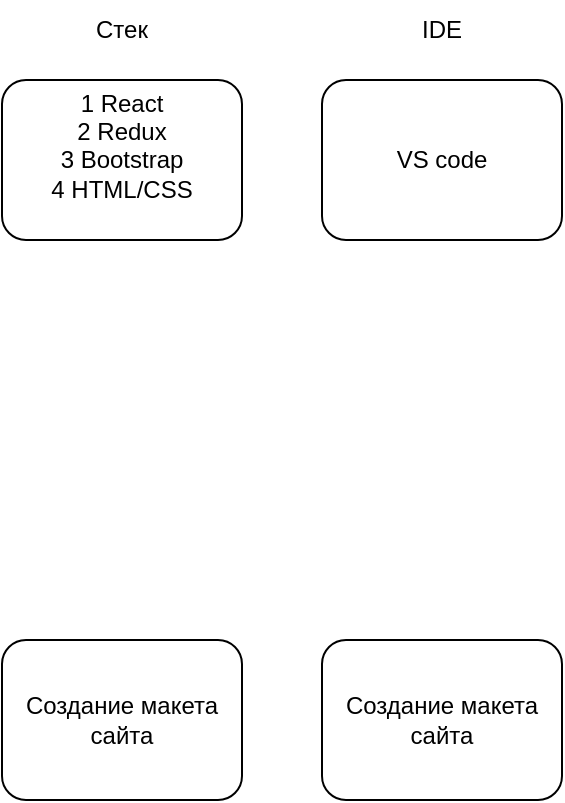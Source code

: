 <mxfile version="23.1.6" type="device">
  <diagram name="Страница — 1" id="7EPiWrNVia4B8mGLDEq6">
    <mxGraphModel dx="1434" dy="772" grid="1" gridSize="10" guides="1" tooltips="1" connect="1" arrows="1" fold="1" page="1" pageScale="1" pageWidth="827" pageHeight="1169" math="0" shadow="0">
      <root>
        <mxCell id="0" />
        <mxCell id="1" parent="0" />
        <mxCell id="TCfZW5FXmrU_JUrrhPPF-1" value="1 React&lt;br&gt;2 Redux&lt;br&gt;3 Bootstrap&lt;br&gt;4 HTML/CSS&lt;div&gt;&lt;br/&gt;&lt;/div&gt;" style="rounded=1;whiteSpace=wrap;html=1;" vertex="1" parent="1">
          <mxGeometry x="80" y="200" width="120" height="80" as="geometry" />
        </mxCell>
        <mxCell id="TCfZW5FXmrU_JUrrhPPF-2" value="Стек" style="text;html=1;align=center;verticalAlign=middle;whiteSpace=wrap;rounded=0;" vertex="1" parent="1">
          <mxGeometry x="110" y="160" width="60" height="30" as="geometry" />
        </mxCell>
        <mxCell id="TCfZW5FXmrU_JUrrhPPF-3" value="VS code" style="rounded=1;whiteSpace=wrap;html=1;" vertex="1" parent="1">
          <mxGeometry x="240" y="200" width="120" height="80" as="geometry" />
        </mxCell>
        <mxCell id="TCfZW5FXmrU_JUrrhPPF-4" value="IDE" style="text;html=1;align=center;verticalAlign=middle;whiteSpace=wrap;rounded=0;" vertex="1" parent="1">
          <mxGeometry x="270" y="160" width="60" height="30" as="geometry" />
        </mxCell>
        <mxCell id="TCfZW5FXmrU_JUrrhPPF-5" value="Создание макета сайта" style="rounded=1;whiteSpace=wrap;html=1;" vertex="1" parent="1">
          <mxGeometry x="80" y="480" width="120" height="80" as="geometry" />
        </mxCell>
        <mxCell id="TCfZW5FXmrU_JUrrhPPF-7" value="Создание макета сайта" style="rounded=1;whiteSpace=wrap;html=1;" vertex="1" parent="1">
          <mxGeometry x="240" y="480" width="120" height="80" as="geometry" />
        </mxCell>
      </root>
    </mxGraphModel>
  </diagram>
</mxfile>
